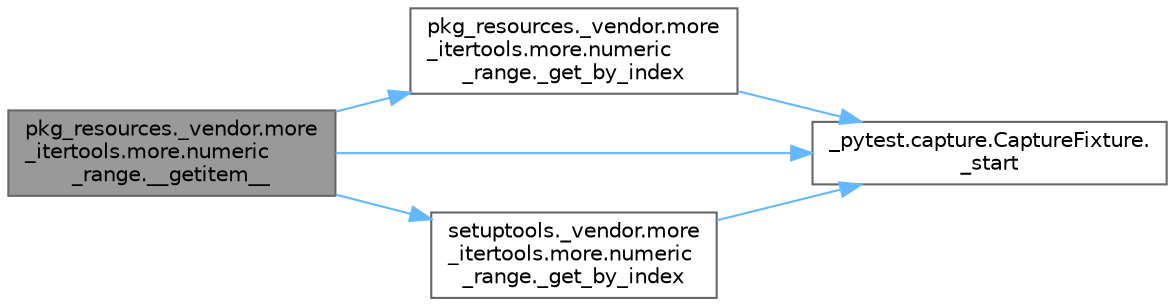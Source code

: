 digraph "pkg_resources._vendor.more_itertools.more.numeric_range.__getitem__"
{
 // LATEX_PDF_SIZE
  bgcolor="transparent";
  edge [fontname=Helvetica,fontsize=10,labelfontname=Helvetica,labelfontsize=10];
  node [fontname=Helvetica,fontsize=10,shape=box,height=0.2,width=0.4];
  rankdir="LR";
  Node1 [id="Node000001",label="pkg_resources._vendor.more\l_itertools.more.numeric\l_range.__getitem__",height=0.2,width=0.4,color="gray40", fillcolor="grey60", style="filled", fontcolor="black",tooltip=" "];
  Node1 -> Node2 [id="edge1_Node000001_Node000002",color="steelblue1",style="solid",tooltip=" "];
  Node2 [id="Node000002",label="pkg_resources._vendor.more\l_itertools.more.numeric\l_range._get_by_index",height=0.2,width=0.4,color="grey40", fillcolor="white", style="filled",URL="$classpkg__resources_1_1__vendor_1_1more__itertools_1_1more_1_1numeric__range.html#a09dbc66e87221e7c9bc3c22d92db965e",tooltip=" "];
  Node2 -> Node3 [id="edge2_Node000002_Node000003",color="steelblue1",style="solid",tooltip=" "];
  Node3 [id="Node000003",label="_pytest.capture.CaptureFixture.\l_start",height=0.2,width=0.4,color="grey40", fillcolor="white", style="filled",URL="$class__pytest_1_1capture_1_1_capture_fixture.html#af24955a9ae79b3e0988d7b45317bd190",tooltip=" "];
  Node1 -> Node4 [id="edge3_Node000001_Node000004",color="steelblue1",style="solid",tooltip=" "];
  Node4 [id="Node000004",label="setuptools._vendor.more\l_itertools.more.numeric\l_range._get_by_index",height=0.2,width=0.4,color="grey40", fillcolor="white", style="filled",URL="$classsetuptools_1_1__vendor_1_1more__itertools_1_1more_1_1numeric__range.html#afc3e73fad3c81b882891b7834e0323f5",tooltip=" "];
  Node4 -> Node3 [id="edge4_Node000004_Node000003",color="steelblue1",style="solid",tooltip=" "];
  Node1 -> Node3 [id="edge5_Node000001_Node000003",color="steelblue1",style="solid",tooltip=" "];
}
